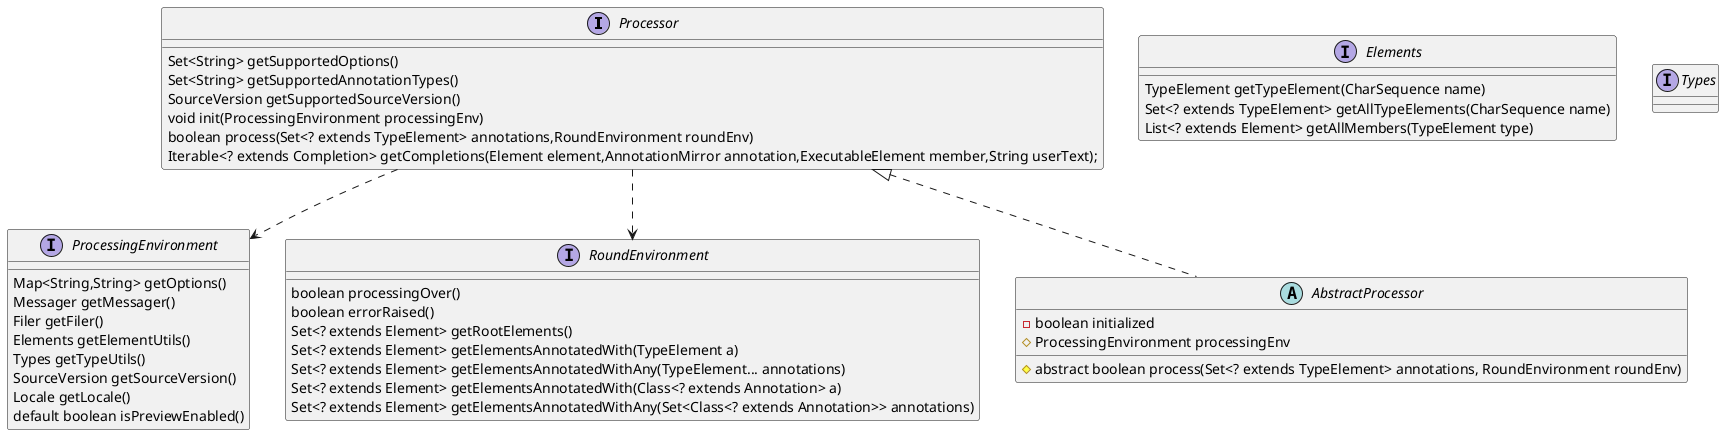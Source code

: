 @@startuml processor-class
interface Processor{
    Set<String> getSupportedOptions()
    Set<String> getSupportedAnnotationTypes()
    SourceVersion getSupportedSourceVersion()
    void init(ProcessingEnvironment processingEnv)
    boolean process(Set<? extends TypeElement> annotations,RoundEnvironment roundEnv)
    Iterable<? extends Completion> getCompletions(Element element,AnnotationMirror annotation,ExecutableElement member,String userText);
}
Processor ..> ProcessingEnvironment
Processor ..> RoundEnvironment
interface ProcessingEnvironment{
    Map<String,String> getOptions()
    Messager getMessager()
    Filer getFiler()
    Elements getElementUtils()
    Types getTypeUtils()
    SourceVersion getSourceVersion()
    Locale getLocale()
    default boolean isPreviewEnabled()
}
abstract class AbstractProcessor implements Processor {
    - boolean initialized
    # ProcessingEnvironment processingEnv

    # abstract boolean process(Set<? extends TypeElement> annotations, RoundEnvironment roundEnv)
}


interface RoundEnvironment{
    boolean processingOver()
    boolean errorRaised()
    Set<? extends Element> getRootElements()
    Set<? extends Element> getElementsAnnotatedWith(TypeElement a)
    Set<? extends Element> getElementsAnnotatedWithAny(TypeElement... annotations)
    Set<? extends Element> getElementsAnnotatedWith(Class<? extends Annotation> a)
    Set<? extends Element> getElementsAnnotatedWithAny(Set<Class<? extends Annotation>> annotations)
}

interface Elements{
    TypeElement getTypeElement(CharSequence name)
    Set<? extends TypeElement> getAllTypeElements(CharSequence name)
    List<? extends Element> getAllMembers(TypeElement type)
}

interface Types{

}
@@enduml